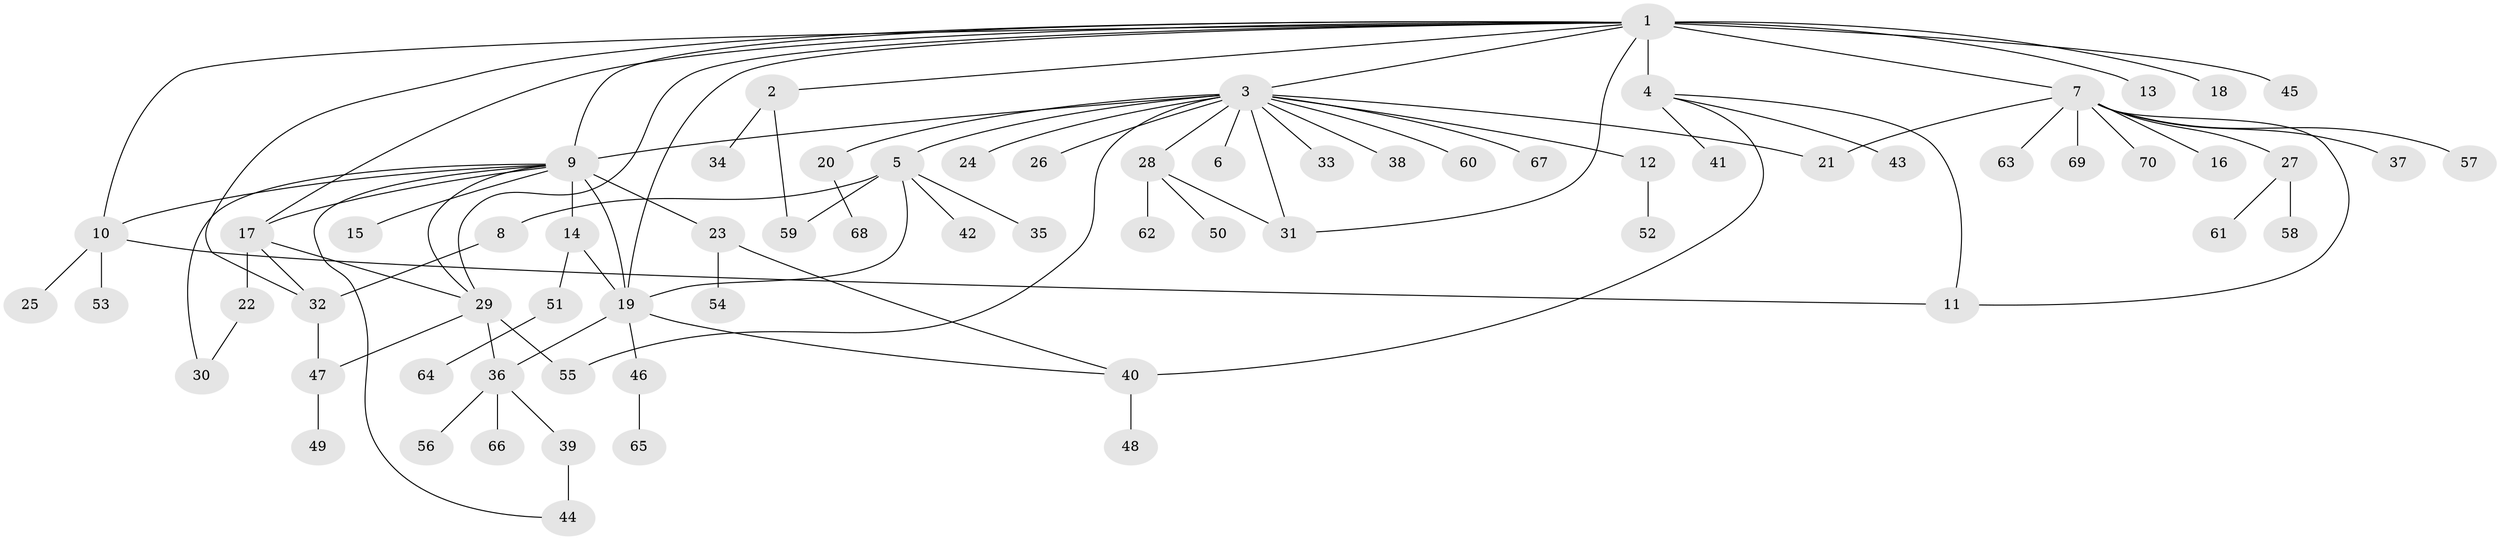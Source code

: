 // original degree distribution, {23: 0.007194244604316547, 4: 0.04316546762589928, 18: 0.007194244604316547, 2: 0.16546762589928057, 7: 0.014388489208633094, 1: 0.6115107913669064, 11: 0.007194244604316547, 21: 0.007194244604316547, 3: 0.08633093525179857, 14: 0.007194244604316547, 5: 0.02877697841726619, 12: 0.007194244604316547, 6: 0.007194244604316547}
// Generated by graph-tools (version 1.1) at 2025/35/03/09/25 02:35:51]
// undirected, 70 vertices, 92 edges
graph export_dot {
graph [start="1"]
  node [color=gray90,style=filled];
  1;
  2;
  3;
  4;
  5;
  6;
  7;
  8;
  9;
  10;
  11;
  12;
  13;
  14;
  15;
  16;
  17;
  18;
  19;
  20;
  21;
  22;
  23;
  24;
  25;
  26;
  27;
  28;
  29;
  30;
  31;
  32;
  33;
  34;
  35;
  36;
  37;
  38;
  39;
  40;
  41;
  42;
  43;
  44;
  45;
  46;
  47;
  48;
  49;
  50;
  51;
  52;
  53;
  54;
  55;
  56;
  57;
  58;
  59;
  60;
  61;
  62;
  63;
  64;
  65;
  66;
  67;
  68;
  69;
  70;
  1 -- 2 [weight=1.0];
  1 -- 3 [weight=1.0];
  1 -- 4 [weight=7.0];
  1 -- 7 [weight=1.0];
  1 -- 9 [weight=1.0];
  1 -- 10 [weight=1.0];
  1 -- 13 [weight=1.0];
  1 -- 17 [weight=1.0];
  1 -- 18 [weight=1.0];
  1 -- 19 [weight=1.0];
  1 -- 29 [weight=1.0];
  1 -- 31 [weight=1.0];
  1 -- 32 [weight=1.0];
  1 -- 45 [weight=1.0];
  2 -- 34 [weight=1.0];
  2 -- 59 [weight=1.0];
  3 -- 5 [weight=1.0];
  3 -- 6 [weight=1.0];
  3 -- 9 [weight=1.0];
  3 -- 12 [weight=1.0];
  3 -- 20 [weight=1.0];
  3 -- 21 [weight=1.0];
  3 -- 24 [weight=1.0];
  3 -- 26 [weight=1.0];
  3 -- 28 [weight=1.0];
  3 -- 31 [weight=1.0];
  3 -- 33 [weight=1.0];
  3 -- 38 [weight=1.0];
  3 -- 55 [weight=1.0];
  3 -- 60 [weight=1.0];
  3 -- 67 [weight=1.0];
  4 -- 11 [weight=1.0];
  4 -- 40 [weight=1.0];
  4 -- 41 [weight=1.0];
  4 -- 43 [weight=1.0];
  5 -- 8 [weight=1.0];
  5 -- 19 [weight=1.0];
  5 -- 35 [weight=1.0];
  5 -- 42 [weight=1.0];
  5 -- 59 [weight=1.0];
  7 -- 11 [weight=1.0];
  7 -- 16 [weight=1.0];
  7 -- 21 [weight=1.0];
  7 -- 27 [weight=1.0];
  7 -- 37 [weight=1.0];
  7 -- 57 [weight=1.0];
  7 -- 63 [weight=1.0];
  7 -- 69 [weight=1.0];
  7 -- 70 [weight=1.0];
  8 -- 32 [weight=5.0];
  9 -- 10 [weight=1.0];
  9 -- 14 [weight=1.0];
  9 -- 15 [weight=1.0];
  9 -- 17 [weight=1.0];
  9 -- 19 [weight=8.0];
  9 -- 23 [weight=1.0];
  9 -- 29 [weight=1.0];
  9 -- 30 [weight=1.0];
  9 -- 44 [weight=1.0];
  10 -- 11 [weight=1.0];
  10 -- 25 [weight=1.0];
  10 -- 53 [weight=2.0];
  12 -- 52 [weight=1.0];
  14 -- 19 [weight=1.0];
  14 -- 51 [weight=1.0];
  17 -- 22 [weight=9.0];
  17 -- 29 [weight=1.0];
  17 -- 32 [weight=1.0];
  19 -- 36 [weight=1.0];
  19 -- 40 [weight=1.0];
  19 -- 46 [weight=1.0];
  20 -- 68 [weight=1.0];
  22 -- 30 [weight=1.0];
  23 -- 40 [weight=1.0];
  23 -- 54 [weight=1.0];
  27 -- 58 [weight=1.0];
  27 -- 61 [weight=1.0];
  28 -- 31 [weight=1.0];
  28 -- 50 [weight=1.0];
  28 -- 62 [weight=1.0];
  29 -- 36 [weight=1.0];
  29 -- 47 [weight=1.0];
  29 -- 55 [weight=6.0];
  32 -- 47 [weight=1.0];
  36 -- 39 [weight=1.0];
  36 -- 56 [weight=1.0];
  36 -- 66 [weight=1.0];
  39 -- 44 [weight=3.0];
  40 -- 48 [weight=1.0];
  46 -- 65 [weight=1.0];
  47 -- 49 [weight=1.0];
  51 -- 64 [weight=1.0];
}
